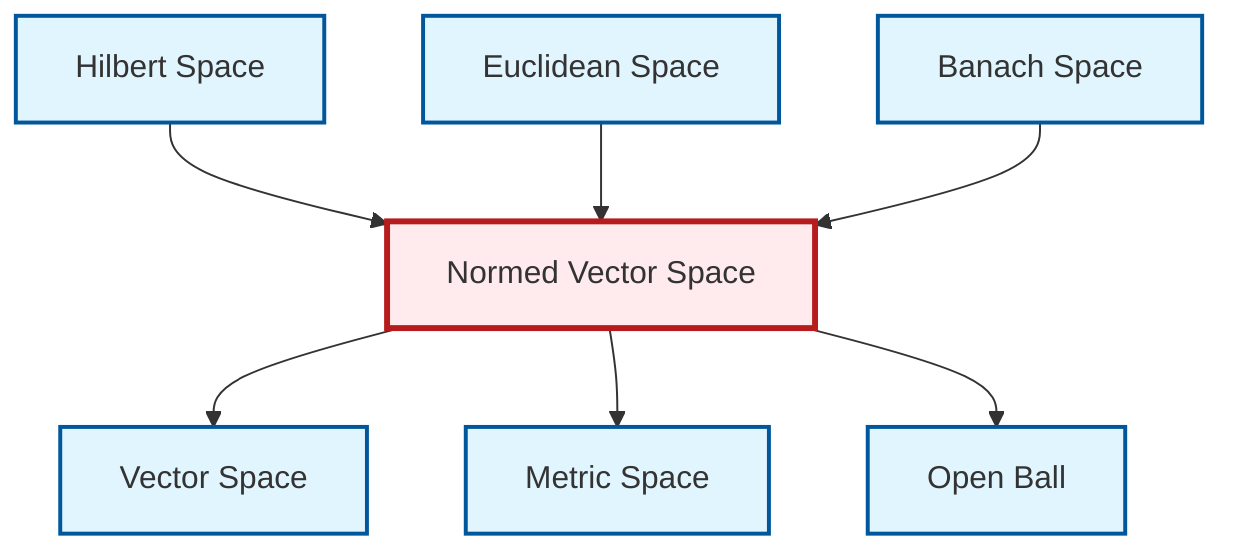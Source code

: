 graph TD
    classDef definition fill:#e1f5fe,stroke:#01579b,stroke-width:2px
    classDef theorem fill:#f3e5f5,stroke:#4a148c,stroke-width:2px
    classDef axiom fill:#fff3e0,stroke:#e65100,stroke-width:2px
    classDef example fill:#e8f5e9,stroke:#1b5e20,stroke-width:2px
    classDef current fill:#ffebee,stroke:#b71c1c,stroke-width:3px
    def-vector-space["Vector Space"]:::definition
    def-open-ball["Open Ball"]:::definition
    def-metric-space["Metric Space"]:::definition
    def-banach-space["Banach Space"]:::definition
    def-hilbert-space["Hilbert Space"]:::definition
    def-euclidean-space["Euclidean Space"]:::definition
    def-normed-vector-space["Normed Vector Space"]:::definition
    def-normed-vector-space --> def-vector-space
    def-hilbert-space --> def-normed-vector-space
    def-euclidean-space --> def-normed-vector-space
    def-normed-vector-space --> def-metric-space
    def-banach-space --> def-normed-vector-space
    def-normed-vector-space --> def-open-ball
    class def-normed-vector-space current